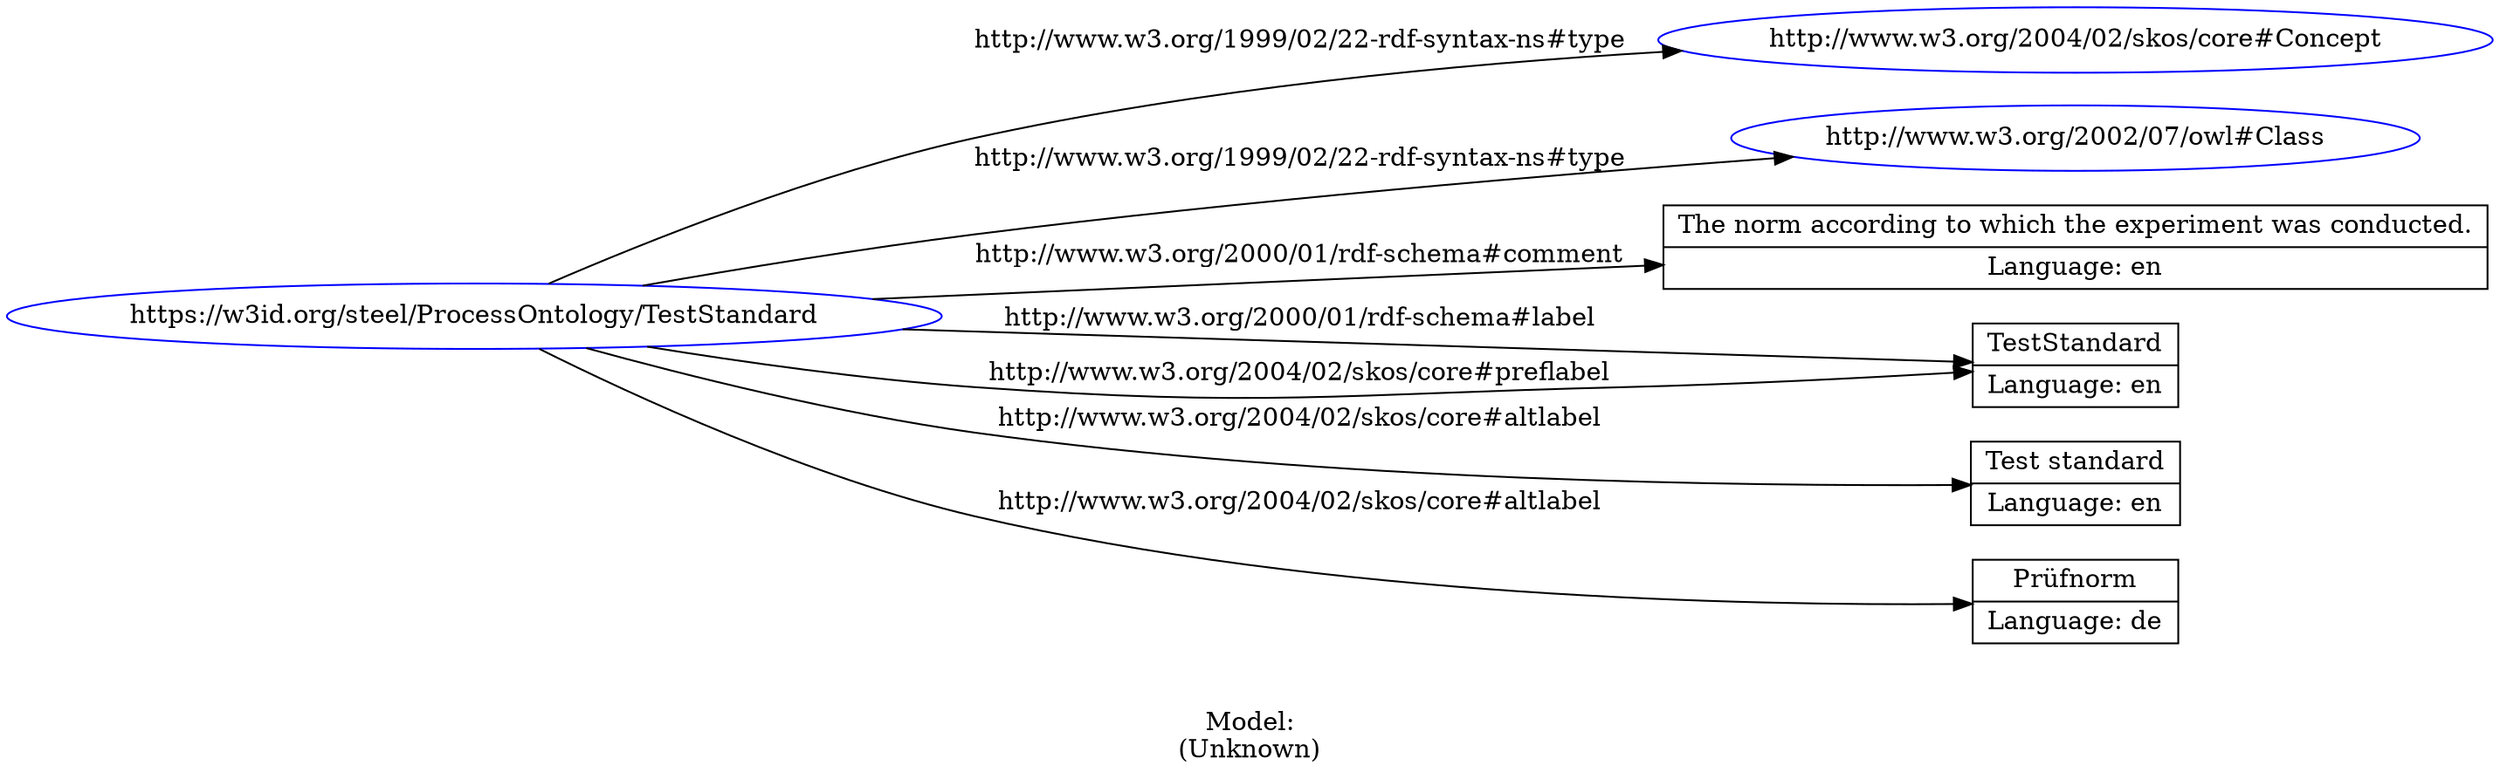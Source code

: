 digraph {
	rankdir = LR;
	charset="utf-8";

	"Rhttps://w3id.org/steel/ProcessOntology/TestStandard" -> "Rhttp://www.w3.org/2004/02/skos/core#Concept" [ label="http://www.w3.org/1999/02/22-rdf-syntax-ns#type" ];
	"Rhttps://w3id.org/steel/ProcessOntology/TestStandard" -> "Rhttp://www.w3.org/2002/07/owl#Class" [ label="http://www.w3.org/1999/02/22-rdf-syntax-ns#type" ];
	"Rhttps://w3id.org/steel/ProcessOntology/TestStandard" -> "LThe norm according to which the experiment was conducted.|Language: en" [ label="http://www.w3.org/2000/01/rdf-schema#comment" ];
	"Rhttps://w3id.org/steel/ProcessOntology/TestStandard" -> "LTestStandard|Language: en" [ label="http://www.w3.org/2000/01/rdf-schema#label" ];
	"Rhttps://w3id.org/steel/ProcessOntology/TestStandard" -> "LTest standard|Language: en" [ label="http://www.w3.org/2004/02/skos/core#altlabel" ];
	"Rhttps://w3id.org/steel/ProcessOntology/TestStandard" -> "LPrüfnorm|Language: de" [ label="http://www.w3.org/2004/02/skos/core#altlabel" ];
	"Rhttps://w3id.org/steel/ProcessOntology/TestStandard" -> "LTestStandard|Language: en" [ label="http://www.w3.org/2004/02/skos/core#preflabel" ];

	// Resources
	"Rhttps://w3id.org/steel/ProcessOntology/TestStandard" [ label="https://w3id.org/steel/ProcessOntology/TestStandard", shape = ellipse, color = blue ];
	"Rhttp://www.w3.org/2004/02/skos/core#Concept" [ label="http://www.w3.org/2004/02/skos/core#Concept", shape = ellipse, color = blue ];
	"Rhttp://www.w3.org/2002/07/owl#Class" [ label="http://www.w3.org/2002/07/owl#Class", shape = ellipse, color = blue ];

	// Anonymous nodes

	// Literals
	"LThe norm according to which the experiment was conducted.|Language: en" [ label="The norm according to which the experiment was conducted.|Language: en", shape = record ];
	"LTestStandard|Language: en" [ label="TestStandard|Language: en", shape = record ];
	"LTest standard|Language: en" [ label="Test standard|Language: en", shape = record ];
	"LPrüfnorm|Language: de" [ label="Prüfnorm|Language: de", shape = record ];

	label="\n\nModel:\n(Unknown)";
}
